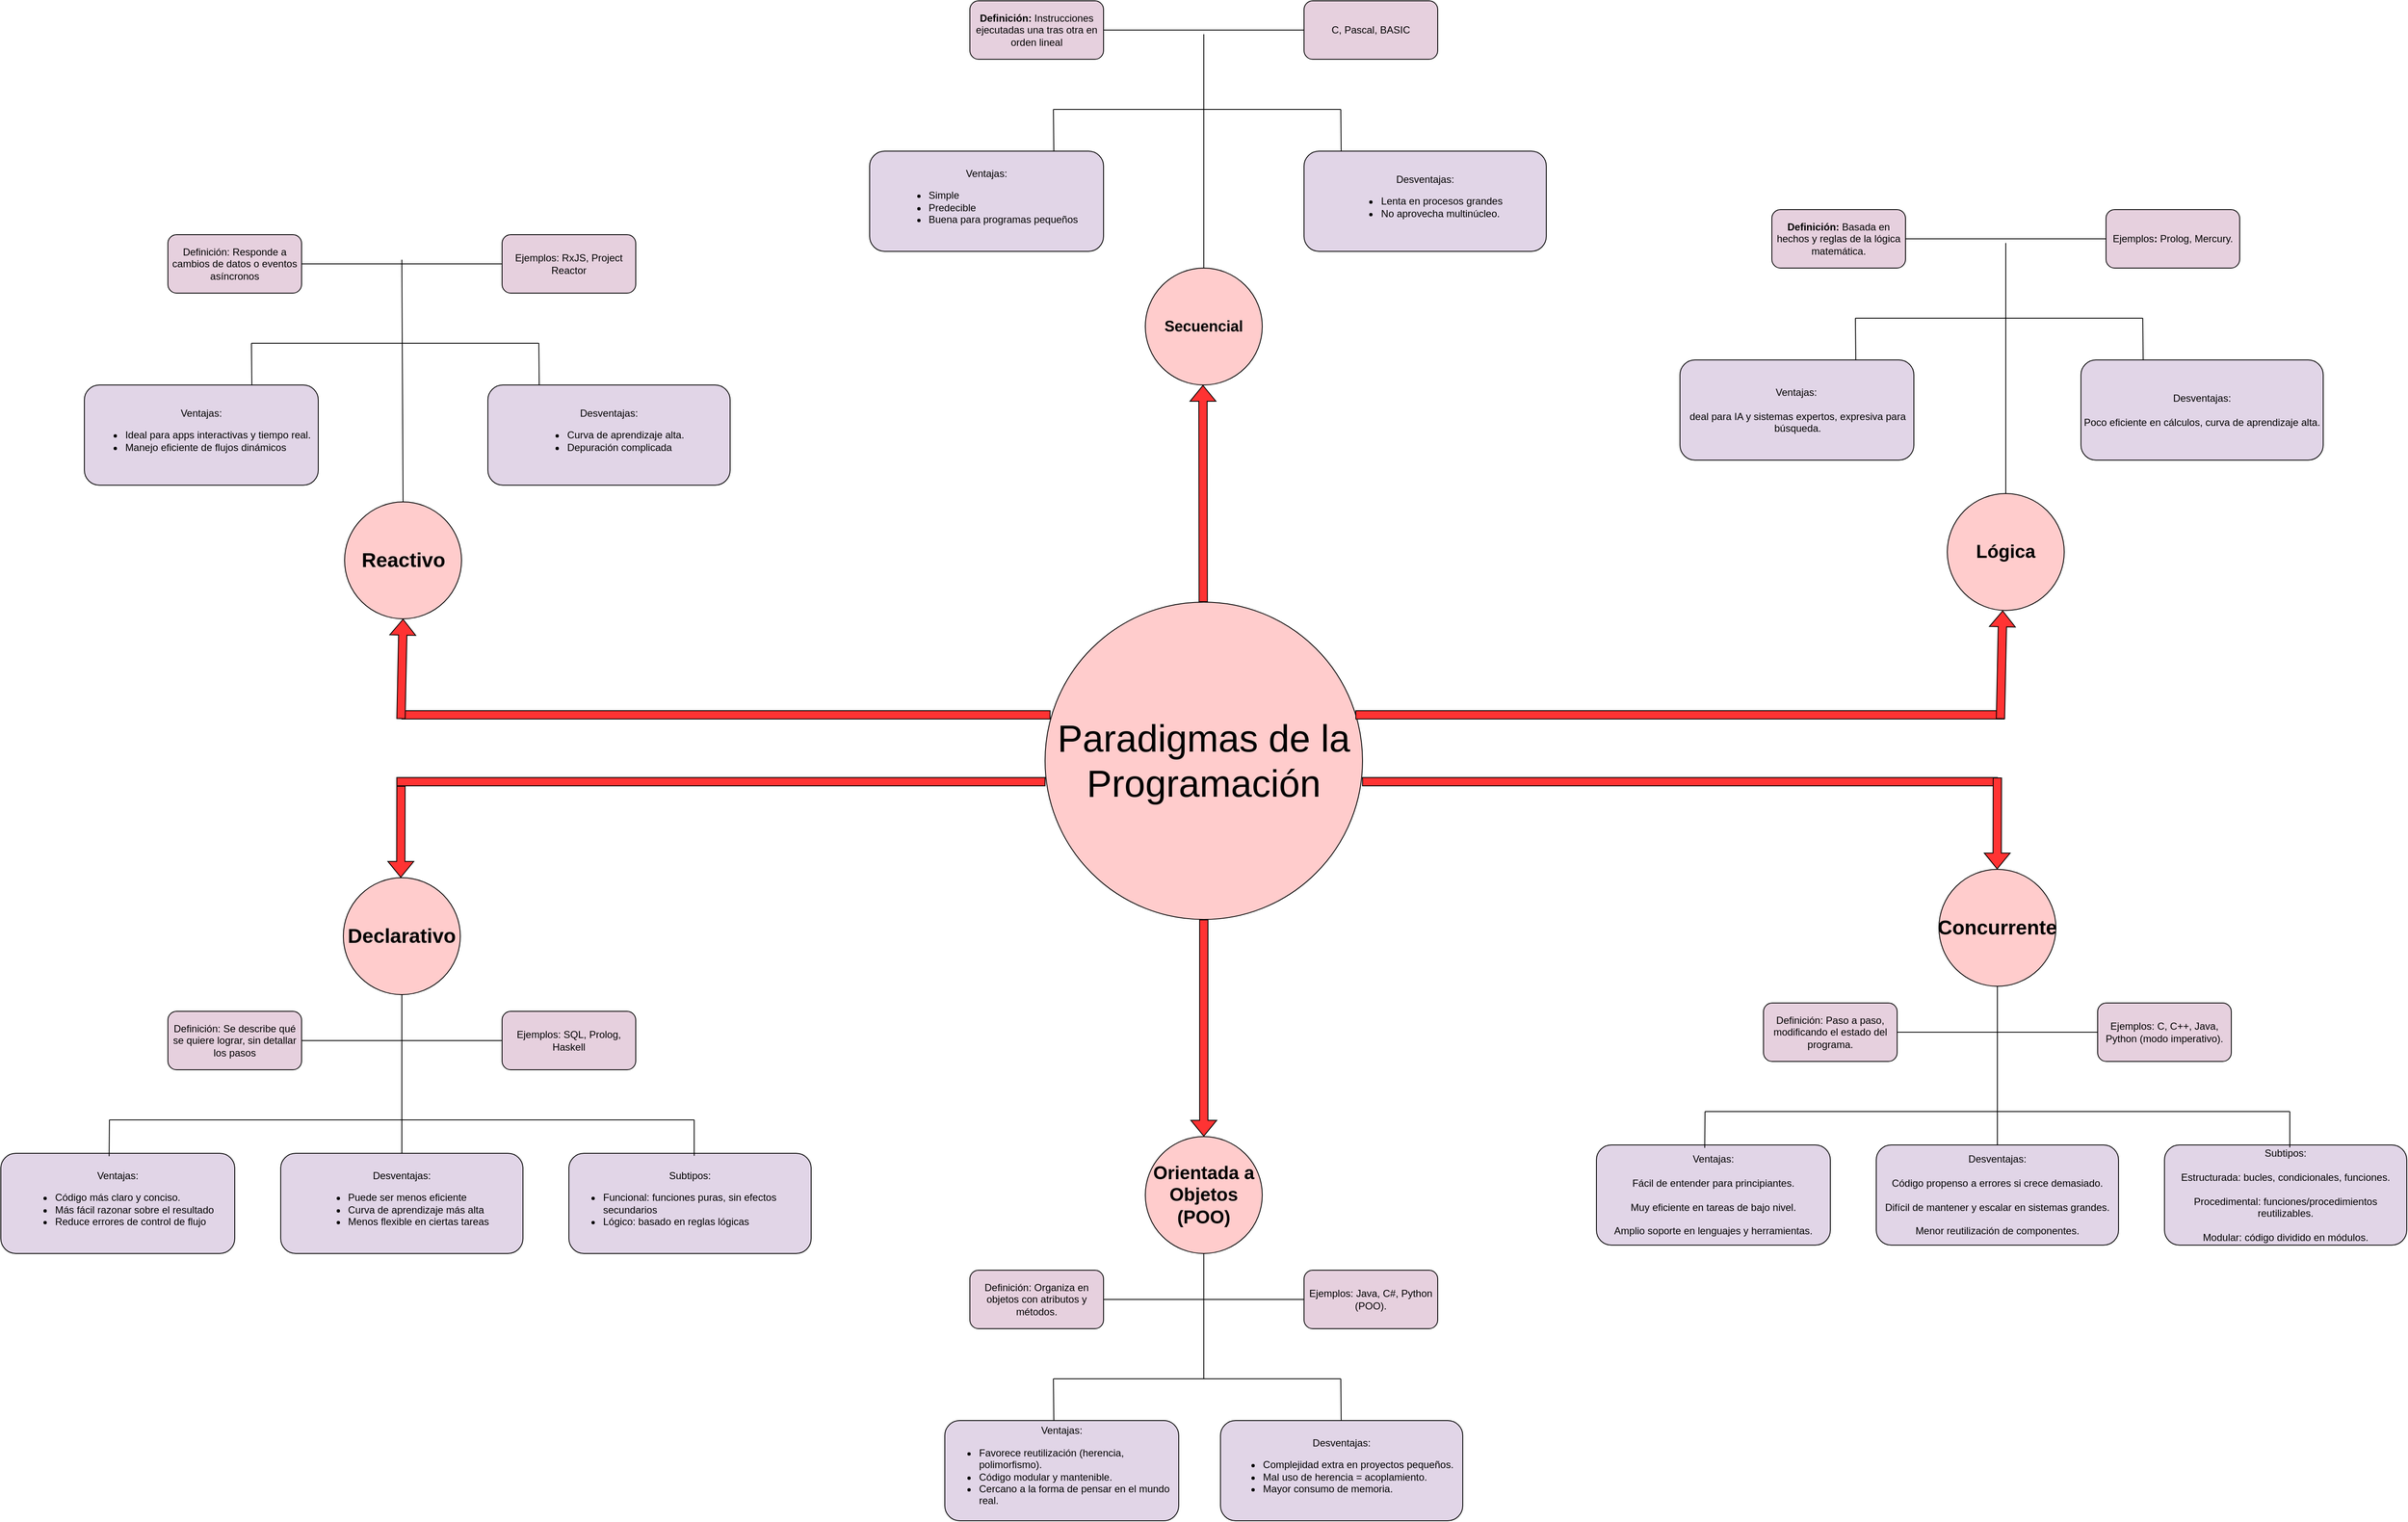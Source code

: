 <mxfile version="28.1.1">
  <diagram name="Página-1" id="tQN3K0fjcN7LDT4bnmvT">
    <mxGraphModel dx="4747" dy="2594" grid="1" gridSize="10" guides="1" tooltips="1" connect="1" arrows="1" fold="1" page="1" pageScale="1" pageWidth="827" pageHeight="1169" math="0" shadow="0">
      <root>
        <mxCell id="0" />
        <mxCell id="1" style="" parent="0" />
        <mxCell id="6TMwM8I6Ds__LiO6crbM-2" value="Definición: Paso a paso, modificando el estado del programa." style="rounded=1;whiteSpace=wrap;html=1;fillColor=#E6D0DE;" parent="1" vertex="1">
          <mxGeometry x="670" y="260" width="160" height="70" as="geometry" />
        </mxCell>
        <mxCell id="6TMwM8I6Ds__LiO6crbM-5" value="Ventajas:&lt;br data-end=&quot;310&quot; data-start=&quot;307&quot;&gt;&lt;br/&gt;Fácil de entender para principiantes.&lt;br data-end=&quot;350&quot; data-start=&quot;347&quot;&gt;&lt;br/&gt;Muy eficiente en tareas de bajo nivel.&lt;br data-end=&quot;391&quot; data-start=&quot;388&quot;&gt;&lt;br/&gt;Amplio soporte en lenguajes y herramientas." style="rounded=1;whiteSpace=wrap;html=1;fillColor=#E1D5E7;" parent="1" vertex="1">
          <mxGeometry x="470" y="430" width="280" height="120" as="geometry" />
        </mxCell>
        <mxCell id="6TMwM8I6Ds__LiO6crbM-6" value="Desventajas:&lt;br data-end=&quot;452&quot; data-start=&quot;449&quot;&gt;&lt;br/&gt;Código propenso a errores si crece demasiado.&lt;br data-end=&quot;500&quot; data-start=&quot;497&quot;&gt;&lt;br/&gt;Difícil de mantener y escalar en sistemas grandes.&lt;br data-end=&quot;553&quot; data-start=&quot;550&quot;&gt;&lt;br/&gt;Menor reutilización de componentes." style="rounded=1;whiteSpace=wrap;html=1;fillColor=#E1D5E7;" parent="1" vertex="1">
          <mxGeometry x="805" y="430" width="290" height="120" as="geometry" />
        </mxCell>
        <mxCell id="6TMwM8I6Ds__LiO6crbM-8" value="Subtipos:&lt;br data-end=&quot;603&quot; data-start=&quot;600&quot;&gt;&lt;br/&gt;Estructurada: bucles, condicionales, funciones.&lt;br data-end=&quot;653&quot; data-start=&quot;650&quot;&gt;&lt;br/&gt;Procedimental: funciones/procedimientos reutilizables.&lt;br data-end=&quot;710&quot; data-start=&quot;707&quot;&gt;&lt;br/&gt;Modular: código dividido en módulos." style="rounded=1;whiteSpace=wrap;html=1;fillColor=#E1D5E7;" parent="1" vertex="1">
          <mxGeometry x="1150" y="430" width="290" height="120" as="geometry" />
        </mxCell>
        <mxCell id="6TMwM8I6Ds__LiO6crbM-9" value="&lt;span style=&quot;font-size: 24px;&quot;&gt;&lt;b&gt;Concurrente&lt;/b&gt;&lt;/span&gt;" style="ellipse;whiteSpace=wrap;html=1;aspect=fixed;fillColor=#FFCCCC;" parent="1" vertex="1">
          <mxGeometry x="880" y="100" width="140" height="140" as="geometry" />
        </mxCell>
        <mxCell id="6TMwM8I6Ds__LiO6crbM-10" value="" style="endArrow=none;html=1;rounded=0;entryX=0.5;entryY=1;entryDx=0;entryDy=0;exitX=0.5;exitY=0;exitDx=0;exitDy=0;" parent="1" source="6TMwM8I6Ds__LiO6crbM-6" target="6TMwM8I6Ds__LiO6crbM-9" edge="1">
          <mxGeometry width="50" height="50" relative="1" as="geometry">
            <mxPoint x="980" y="350" as="sourcePoint" />
            <mxPoint x="1030" y="300" as="targetPoint" />
          </mxGeometry>
        </mxCell>
        <mxCell id="6TMwM8I6Ds__LiO6crbM-12" value="Ejemplos: C, C++, Java, Python (modo imperativo)." style="rounded=1;whiteSpace=wrap;html=1;fillColor=#E6D0DE;" parent="1" vertex="1">
          <mxGeometry x="1070" y="260" width="160" height="70" as="geometry" />
        </mxCell>
        <mxCell id="6TMwM8I6Ds__LiO6crbM-13" value="" style="endArrow=none;html=1;rounded=0;exitX=1;exitY=0.5;exitDx=0;exitDy=0;entryX=0;entryY=0.5;entryDx=0;entryDy=0;" parent="1" source="6TMwM8I6Ds__LiO6crbM-2" target="6TMwM8I6Ds__LiO6crbM-12" edge="1">
          <mxGeometry width="50" height="50" relative="1" as="geometry">
            <mxPoint x="1050" y="310" as="sourcePoint" />
            <mxPoint x="1100" y="260" as="targetPoint" />
          </mxGeometry>
        </mxCell>
        <mxCell id="6TMwM8I6Ds__LiO6crbM-14" value="" style="endArrow=none;html=1;rounded=0;" parent="1" edge="1">
          <mxGeometry width="50" height="50" relative="1" as="geometry">
            <mxPoint x="600" y="390" as="sourcePoint" />
            <mxPoint x="1300" y="390" as="targetPoint" />
          </mxGeometry>
        </mxCell>
        <mxCell id="6TMwM8I6Ds__LiO6crbM-15" value="" style="endArrow=none;html=1;rounded=0;exitX=0.463;exitY=0.029;exitDx=0;exitDy=0;exitPerimeter=0;" parent="1" source="6TMwM8I6Ds__LiO6crbM-5" edge="1">
          <mxGeometry width="50" height="50" relative="1" as="geometry">
            <mxPoint x="1090" y="480" as="sourcePoint" />
            <mxPoint x="600" y="390" as="targetPoint" />
          </mxGeometry>
        </mxCell>
        <mxCell id="6TMwM8I6Ds__LiO6crbM-16" value="" style="endArrow=none;html=1;rounded=0;exitX=0.463;exitY=0.029;exitDx=0;exitDy=0;exitPerimeter=0;" parent="1" edge="1">
          <mxGeometry width="50" height="50" relative="1" as="geometry">
            <mxPoint x="1300" y="433" as="sourcePoint" />
            <mxPoint x="1300" y="390" as="targetPoint" />
          </mxGeometry>
        </mxCell>
        <mxCell id="6TMwM8I6Ds__LiO6crbM-17" value="Definición: Se describe qué se quiere lograr, sin detallar los pasos" style="rounded=1;whiteSpace=wrap;html=1;fillColor=#E6D0DE;" parent="1" vertex="1">
          <mxGeometry x="-1240" y="270" width="160" height="70" as="geometry" />
        </mxCell>
        <mxCell id="6TMwM8I6Ds__LiO6crbM-18" value="Ventajas:&lt;br data-end=&quot;882&quot; data-start=&quot;879&quot;&gt;&lt;ul&gt;&lt;li style=&quot;text-align: left;&quot;&gt;Código más claro y conciso.&lt;/li&gt;&lt;li style=&quot;text-align: left;&quot;&gt;Más fácil razonar sobre el resultado&lt;/li&gt;&lt;li style=&quot;text-align: left;&quot;&gt;Reduce errores de control de flujo&lt;/li&gt;&lt;/ul&gt;" style="rounded=1;whiteSpace=wrap;html=1;fillColor=#E1D5E7;" parent="1" vertex="1">
          <mxGeometry x="-1440" y="440" width="280" height="120" as="geometry" />
        </mxCell>
        <mxCell id="6TMwM8I6Ds__LiO6crbM-19" value="Desventajas:&lt;br&gt;&lt;div style=&quot;text-align: left;&quot;&gt;&lt;ul&gt;&lt;li&gt;&lt;span style=&quot;background-color: transparent; color: light-dark(rgb(0, 0, 0), rgb(255, 255, 255));&quot;&gt;Puede ser menos eficiente&lt;/span&gt;&lt;/li&gt;&lt;li&gt;&lt;span style=&quot;background-color: transparent; color: light-dark(rgb(0, 0, 0), rgb(255, 255, 255));&quot;&gt;Curva de aprendizaje más alta&lt;/span&gt;&lt;/li&gt;&lt;li&gt;&lt;span style=&quot;background-color: transparent; color: light-dark(rgb(0, 0, 0), rgb(255, 255, 255));&quot;&gt;Menos flexible en ciertas tareas&lt;/span&gt;&lt;/li&gt;&lt;/ul&gt;&lt;/div&gt;" style="rounded=1;whiteSpace=wrap;html=1;fillColor=#E1D5E7;" parent="1" vertex="1">
          <mxGeometry x="-1105" y="440" width="290" height="120" as="geometry" />
        </mxCell>
        <mxCell id="6TMwM8I6Ds__LiO6crbM-20" value="Subtipos:&lt;br&gt;&lt;div style=&quot;text-align: left;&quot;&gt;&lt;ul&gt;&lt;li&gt;&lt;span style=&quot;background-color: transparent; color: light-dark(rgb(0, 0, 0), rgb(255, 255, 255));&quot;&gt;Funcional: funciones puras, sin efectos secundarios&lt;/span&gt;&lt;/li&gt;&lt;li&gt;&lt;span style=&quot;background-color: transparent; color: light-dark(rgb(0, 0, 0), rgb(255, 255, 255));&quot;&gt;Lógico: basado en reglas lógicas&lt;/span&gt;&lt;/li&gt;&lt;/ul&gt;&lt;/div&gt;" style="rounded=1;whiteSpace=wrap;html=1;fillColor=#E1D5E7;" parent="1" vertex="1">
          <mxGeometry x="-760" y="440" width="290" height="120" as="geometry" />
        </mxCell>
        <mxCell id="6TMwM8I6Ds__LiO6crbM-21" value="&lt;font style=&quot;font-size: 24px;&quot;&gt;&lt;b&gt;Declarativo&lt;/b&gt;&lt;/font&gt;" style="ellipse;whiteSpace=wrap;html=1;aspect=fixed;fillColor=#FFCCCC;" parent="1" vertex="1">
          <mxGeometry x="-1030" y="110" width="140" height="140" as="geometry" />
        </mxCell>
        <mxCell id="6TMwM8I6Ds__LiO6crbM-22" value="" style="endArrow=none;html=1;rounded=0;entryX=0.5;entryY=1;entryDx=0;entryDy=0;exitX=0.5;exitY=0;exitDx=0;exitDy=0;" parent="1" source="6TMwM8I6Ds__LiO6crbM-19" target="6TMwM8I6Ds__LiO6crbM-21" edge="1">
          <mxGeometry width="50" height="50" relative="1" as="geometry">
            <mxPoint x="-930" y="360" as="sourcePoint" />
            <mxPoint x="-880" y="310" as="targetPoint" />
          </mxGeometry>
        </mxCell>
        <mxCell id="6TMwM8I6Ds__LiO6crbM-23" value="Ejemplos: SQL, Prolog, Haskell" style="rounded=1;whiteSpace=wrap;html=1;fillColor=#E6D0DE;" parent="1" vertex="1">
          <mxGeometry x="-840" y="270" width="160" height="70" as="geometry" />
        </mxCell>
        <mxCell id="6TMwM8I6Ds__LiO6crbM-24" value="" style="endArrow=none;html=1;rounded=0;exitX=1;exitY=0.5;exitDx=0;exitDy=0;entryX=0;entryY=0.5;entryDx=0;entryDy=0;" parent="1" source="6TMwM8I6Ds__LiO6crbM-17" target="6TMwM8I6Ds__LiO6crbM-23" edge="1">
          <mxGeometry width="50" height="50" relative="1" as="geometry">
            <mxPoint x="-860" y="320" as="sourcePoint" />
            <mxPoint x="-810" y="270" as="targetPoint" />
          </mxGeometry>
        </mxCell>
        <mxCell id="6TMwM8I6Ds__LiO6crbM-25" value="" style="endArrow=none;html=1;rounded=0;" parent="1" edge="1">
          <mxGeometry width="50" height="50" relative="1" as="geometry">
            <mxPoint x="-1310" y="400" as="sourcePoint" />
            <mxPoint x="-610" y="400" as="targetPoint" />
          </mxGeometry>
        </mxCell>
        <mxCell id="6TMwM8I6Ds__LiO6crbM-26" value="" style="endArrow=none;html=1;rounded=0;exitX=0.463;exitY=0.029;exitDx=0;exitDy=0;exitPerimeter=0;" parent="1" source="6TMwM8I6Ds__LiO6crbM-18" edge="1">
          <mxGeometry width="50" height="50" relative="1" as="geometry">
            <mxPoint x="-820" y="490" as="sourcePoint" />
            <mxPoint x="-1310" y="400" as="targetPoint" />
          </mxGeometry>
        </mxCell>
        <mxCell id="6TMwM8I6Ds__LiO6crbM-27" value="" style="endArrow=none;html=1;rounded=0;exitX=0.463;exitY=0.029;exitDx=0;exitDy=0;exitPerimeter=0;" parent="1" edge="1">
          <mxGeometry width="50" height="50" relative="1" as="geometry">
            <mxPoint x="-610" y="443" as="sourcePoint" />
            <mxPoint x="-610" y="400" as="targetPoint" />
          </mxGeometry>
        </mxCell>
        <mxCell id="6TMwM8I6Ds__LiO6crbM-28" value="Definición: Organiza en objetos con atributos y métodos." style="rounded=1;whiteSpace=wrap;html=1;fillColor=#E6D0DE;" parent="1" vertex="1">
          <mxGeometry x="-280" y="580" width="160" height="70" as="geometry" />
        </mxCell>
        <mxCell id="6TMwM8I6Ds__LiO6crbM-29" value="Ventajas:&lt;br&gt;&lt;div style=&quot;text-align: left;&quot;&gt;&lt;ul&gt;&lt;li&gt;&lt;span style=&quot;background-color: transparent; color: light-dark(rgb(0, 0, 0), rgb(255, 255, 255));&quot;&gt;Favorece reutilización (herencia, polimorfismo).&lt;/span&gt;&lt;/li&gt;&lt;li&gt;&lt;span style=&quot;background-color: transparent; color: light-dark(rgb(0, 0, 0), rgb(255, 255, 255));&quot;&gt;Código modular y mantenible.&lt;/span&gt;&lt;/li&gt;&lt;li&gt;&lt;span style=&quot;background-color: transparent; color: light-dark(rgb(0, 0, 0), rgb(255, 255, 255));&quot;&gt;Cercano a la forma de pensar en el mundo real.&lt;/span&gt;&lt;/li&gt;&lt;/ul&gt;&lt;/div&gt;" style="rounded=1;whiteSpace=wrap;html=1;fillColor=#E1D5E7;" parent="1" vertex="1">
          <mxGeometry x="-310" y="760" width="280" height="120" as="geometry" />
        </mxCell>
        <mxCell id="6TMwM8I6Ds__LiO6crbM-31" value="Desventajas:&lt;br&gt;&lt;div style=&quot;text-align: left;&quot;&gt;&lt;ul&gt;&lt;li&gt;&lt;span style=&quot;background-color: transparent; color: light-dark(rgb(0, 0, 0), rgb(255, 255, 255));&quot;&gt;Complejidad extra en proyectos pequeños.&lt;/span&gt;&lt;/li&gt;&lt;li&gt;&lt;span style=&quot;background-color: transparent; color: light-dark(rgb(0, 0, 0), rgb(255, 255, 255));&quot;&gt;Mal uso de herencia = acoplamiento.&lt;/span&gt;&lt;/li&gt;&lt;li&gt;&lt;span style=&quot;background-color: transparent; color: light-dark(rgb(0, 0, 0), rgb(255, 255, 255));&quot;&gt;Mayor consumo de memoria.&lt;/span&gt;&lt;/li&gt;&lt;/ul&gt;&lt;/div&gt;" style="rounded=1;whiteSpace=wrap;html=1;fillColor=#E1D5E7;" parent="1" vertex="1">
          <mxGeometry x="20" y="760" width="290" height="120" as="geometry" />
        </mxCell>
        <mxCell id="6TMwM8I6Ds__LiO6crbM-32" value="&lt;b&gt;&lt;font style=&quot;font-size: 22px;&quot;&gt;Orientada a Objetos (POO)&lt;/font&gt;&lt;/b&gt;" style="ellipse;whiteSpace=wrap;html=1;aspect=fixed;fillColor=#FFCCCC;" parent="1" vertex="1">
          <mxGeometry x="-70" y="420" width="140" height="140" as="geometry" />
        </mxCell>
        <mxCell id="6TMwM8I6Ds__LiO6crbM-33" value="" style="endArrow=none;html=1;rounded=0;entryX=0.5;entryY=1;entryDx=0;entryDy=0;" parent="1" target="6TMwM8I6Ds__LiO6crbM-32" edge="1">
          <mxGeometry width="50" height="50" relative="1" as="geometry">
            <mxPoint y="710" as="sourcePoint" />
            <mxPoint x="80" y="620" as="targetPoint" />
          </mxGeometry>
        </mxCell>
        <mxCell id="6TMwM8I6Ds__LiO6crbM-34" value="Ejemplos: Java, C#, Python (POO)." style="rounded=1;whiteSpace=wrap;html=1;fillColor=#E6D0DE;" parent="1" vertex="1">
          <mxGeometry x="120" y="580" width="160" height="70" as="geometry" />
        </mxCell>
        <mxCell id="6TMwM8I6Ds__LiO6crbM-35" value="" style="endArrow=none;html=1;rounded=0;exitX=1;exitY=0.5;exitDx=0;exitDy=0;entryX=0;entryY=0.5;entryDx=0;entryDy=0;" parent="1" source="6TMwM8I6Ds__LiO6crbM-28" target="6TMwM8I6Ds__LiO6crbM-34" edge="1">
          <mxGeometry width="50" height="50" relative="1" as="geometry">
            <mxPoint x="100" y="630" as="sourcePoint" />
            <mxPoint x="150" y="580" as="targetPoint" />
          </mxGeometry>
        </mxCell>
        <mxCell id="6TMwM8I6Ds__LiO6crbM-36" value="" style="endArrow=none;html=1;rounded=0;" parent="1" edge="1">
          <mxGeometry width="50" height="50" relative="1" as="geometry">
            <mxPoint x="-180" y="710" as="sourcePoint" />
            <mxPoint x="164" y="710" as="targetPoint" />
          </mxGeometry>
        </mxCell>
        <mxCell id="6TMwM8I6Ds__LiO6crbM-38" value="" style="endArrow=none;html=1;rounded=0;exitX=0.463;exitY=0.029;exitDx=0;exitDy=0;exitPerimeter=0;" parent="1" edge="1">
          <mxGeometry width="50" height="50" relative="1" as="geometry">
            <mxPoint x="164.47" y="760" as="sourcePoint" />
            <mxPoint x="164" y="710" as="targetPoint" />
          </mxGeometry>
        </mxCell>
        <mxCell id="6TMwM8I6Ds__LiO6crbM-39" value="" style="endArrow=none;html=1;rounded=0;exitX=0.463;exitY=0.029;exitDx=0;exitDy=0;exitPerimeter=0;" parent="1" edge="1">
          <mxGeometry width="50" height="50" relative="1" as="geometry">
            <mxPoint x="-179.53" y="760" as="sourcePoint" />
            <mxPoint x="-180" y="710" as="targetPoint" />
          </mxGeometry>
        </mxCell>
        <mxCell id="6TMwM8I6Ds__LiO6crbM-40" value="Definición: Responde a cambios de datos o eventos asíncronos" style="rounded=1;whiteSpace=wrap;html=1;fillColor=#E6D0DE;" parent="1" vertex="1">
          <mxGeometry x="-1240" y="-660" width="160" height="70" as="geometry" />
        </mxCell>
        <mxCell id="6TMwM8I6Ds__LiO6crbM-41" value="Ventajas:&lt;br&gt;&lt;div style=&quot;text-align: left;&quot;&gt;&lt;ul&gt;&lt;li&gt;&lt;span style=&quot;background-color: transparent; color: light-dark(rgb(0, 0, 0), rgb(255, 255, 255));&quot;&gt;Ideal para apps interactivas y tiempo real.&lt;/span&gt;&lt;/li&gt;&lt;li&gt;&lt;span style=&quot;background-color: transparent; color: light-dark(rgb(0, 0, 0), rgb(255, 255, 255));&quot;&gt;Manejo eficiente de flujos dinámicos&lt;/span&gt;&lt;/li&gt;&lt;/ul&gt;&lt;/div&gt;" style="rounded=1;whiteSpace=wrap;html=1;fillColor=#E1D5E7;" parent="1" vertex="1">
          <mxGeometry x="-1340" y="-480" width="280" height="120" as="geometry" />
        </mxCell>
        <mxCell id="6TMwM8I6Ds__LiO6crbM-42" value="Desventajas:&lt;br&gt;&lt;div style=&quot;text-align: left;&quot;&gt;&lt;ul&gt;&lt;li&gt;&lt;span style=&quot;background-color: transparent; color: light-dark(rgb(0, 0, 0), rgb(255, 255, 255));&quot;&gt;Curva de aprendizaje alta.&lt;/span&gt;&lt;/li&gt;&lt;li&gt;&lt;span style=&quot;background-color: transparent; color: light-dark(rgb(0, 0, 0), rgb(255, 255, 255));&quot;&gt;Depuración complicada&lt;/span&gt;&lt;/li&gt;&lt;/ul&gt;&lt;/div&gt;" style="rounded=1;whiteSpace=wrap;html=1;fillColor=#E1D5E7;" parent="1" vertex="1">
          <mxGeometry x="-857" y="-480" width="290" height="120" as="geometry" />
        </mxCell>
        <mxCell id="6TMwM8I6Ds__LiO6crbM-43" value="&lt;font style=&quot;font-size: 24px;&quot;&gt;&lt;b&gt;Reactivo&lt;/b&gt;&lt;/font&gt;" style="ellipse;whiteSpace=wrap;html=1;aspect=fixed;fillColor=#FFCCCC;" parent="1" vertex="1">
          <mxGeometry x="-1028.5" y="-340" width="140" height="140" as="geometry" />
        </mxCell>
        <mxCell id="6TMwM8I6Ds__LiO6crbM-45" value="Ejemplos: RxJS, Project Reactor" style="rounded=1;whiteSpace=wrap;html=1;fillColor=#E6D0DE;" parent="1" vertex="1">
          <mxGeometry x="-840" y="-660" width="160" height="70" as="geometry" />
        </mxCell>
        <mxCell id="6TMwM8I6Ds__LiO6crbM-46" value="" style="endArrow=none;html=1;rounded=0;exitX=1;exitY=0.5;exitDx=0;exitDy=0;entryX=0;entryY=0.5;entryDx=0;entryDy=0;" parent="1" source="6TMwM8I6Ds__LiO6crbM-40" target="6TMwM8I6Ds__LiO6crbM-45" edge="1">
          <mxGeometry width="50" height="50" relative="1" as="geometry">
            <mxPoint x="-860" y="-610" as="sourcePoint" />
            <mxPoint x="-810" y="-660" as="targetPoint" />
          </mxGeometry>
        </mxCell>
        <mxCell id="6TMwM8I6Ds__LiO6crbM-47" value="" style="endArrow=none;html=1;rounded=0;" parent="1" edge="1">
          <mxGeometry width="50" height="50" relative="1" as="geometry">
            <mxPoint x="-1140" y="-530" as="sourcePoint" />
            <mxPoint x="-796" y="-530" as="targetPoint" />
          </mxGeometry>
        </mxCell>
        <mxCell id="6TMwM8I6Ds__LiO6crbM-48" value="" style="endArrow=none;html=1;rounded=0;exitX=0.463;exitY=0.029;exitDx=0;exitDy=0;exitPerimeter=0;" parent="1" edge="1">
          <mxGeometry width="50" height="50" relative="1" as="geometry">
            <mxPoint x="-795.53" y="-480" as="sourcePoint" />
            <mxPoint x="-796" y="-530" as="targetPoint" />
          </mxGeometry>
        </mxCell>
        <mxCell id="6TMwM8I6Ds__LiO6crbM-49" value="" style="endArrow=none;html=1;rounded=0;exitX=0.463;exitY=0.029;exitDx=0;exitDy=0;exitPerimeter=0;" parent="1" edge="1">
          <mxGeometry width="50" height="50" relative="1" as="geometry">
            <mxPoint x="-1139.53" y="-480" as="sourcePoint" />
            <mxPoint x="-1140" y="-530" as="targetPoint" />
          </mxGeometry>
        </mxCell>
        <mxCell id="6TMwM8I6Ds__LiO6crbM-50" value="&lt;strong data-end=&quot;1249&quot; data-start=&quot;1234&quot;&gt;Definición:&lt;/strong&gt; Basada en hechos y reglas de la lógica matemática." style="rounded=1;whiteSpace=wrap;html=1;fillColor=#E6D0DE;" parent="1" vertex="1">
          <mxGeometry x="680" y="-690" width="160" height="70" as="geometry" />
        </mxCell>
        <mxCell id="6TMwM8I6Ds__LiO6crbM-51" value="&lt;div style=&quot;text-align: center;&quot;&gt;Ventajas:&amp;nbsp;&lt;/div&gt;&lt;div style=&quot;text-align: center;&quot;&gt;&lt;br&gt;&lt;/div&gt;&lt;div style=&quot;text-align: center;&quot;&gt;deal para IA y sistemas expertos, expresiva para búsqueda.&lt;/div&gt;" style="rounded=1;whiteSpace=wrap;html=1;fillColor=#E1D5E7;align=left;" parent="1" vertex="1">
          <mxGeometry x="570" y="-510" width="280" height="120" as="geometry" />
        </mxCell>
        <mxCell id="6TMwM8I6Ds__LiO6crbM-52" value="Desventajas:&lt;div&gt;&lt;br&gt;&lt;div&gt;Poco eficiente en cálculos, curva de aprendizaje alta.&lt;/div&gt;&lt;/div&gt;" style="rounded=1;whiteSpace=wrap;html=1;fillColor=#E1D5E7;" parent="1" vertex="1">
          <mxGeometry x="1050" y="-510" width="290" height="120" as="geometry" />
        </mxCell>
        <mxCell id="6TMwM8I6Ds__LiO6crbM-53" value="&lt;span style=&quot;font-size: 22px;&quot;&gt;&lt;b&gt;Lógica&lt;/b&gt;&lt;/span&gt;" style="ellipse;whiteSpace=wrap;html=1;aspect=fixed;fillColor=#FFCCCC;" parent="1" vertex="1">
          <mxGeometry x="890" y="-350" width="140" height="140" as="geometry" />
        </mxCell>
        <mxCell id="6TMwM8I6Ds__LiO6crbM-55" value="&lt;span data-end=&quot;2838&quot; data-start=&quot;2825&quot;&gt;Ejemplos&lt;/span&gt;&lt;strong data-end=&quot;2838&quot; data-start=&quot;2825&quot;&gt;:&lt;/strong&gt; Prolog, Mercury." style="rounded=1;whiteSpace=wrap;html=1;fillColor=#E6D0DE;" parent="1" vertex="1">
          <mxGeometry x="1080" y="-690" width="160" height="70" as="geometry" />
        </mxCell>
        <mxCell id="6TMwM8I6Ds__LiO6crbM-56" value="" style="endArrow=none;html=1;rounded=0;exitX=1;exitY=0.5;exitDx=0;exitDy=0;entryX=0;entryY=0.5;entryDx=0;entryDy=0;" parent="1" source="6TMwM8I6Ds__LiO6crbM-50" target="6TMwM8I6Ds__LiO6crbM-55" edge="1">
          <mxGeometry width="50" height="50" relative="1" as="geometry">
            <mxPoint x="1060" y="-640" as="sourcePoint" />
            <mxPoint x="1110" y="-690" as="targetPoint" />
          </mxGeometry>
        </mxCell>
        <mxCell id="6TMwM8I6Ds__LiO6crbM-57" value="" style="endArrow=none;html=1;rounded=0;" parent="1" edge="1">
          <mxGeometry width="50" height="50" relative="1" as="geometry">
            <mxPoint x="780" y="-560" as="sourcePoint" />
            <mxPoint x="1124" y="-560" as="targetPoint" />
          </mxGeometry>
        </mxCell>
        <mxCell id="6TMwM8I6Ds__LiO6crbM-58" value="" style="endArrow=none;html=1;rounded=0;exitX=0.463;exitY=0.029;exitDx=0;exitDy=0;exitPerimeter=0;" parent="1" edge="1">
          <mxGeometry width="50" height="50" relative="1" as="geometry">
            <mxPoint x="1124.47" y="-510" as="sourcePoint" />
            <mxPoint x="1124" y="-560" as="targetPoint" />
          </mxGeometry>
        </mxCell>
        <mxCell id="6TMwM8I6Ds__LiO6crbM-59" value="" style="endArrow=none;html=1;rounded=0;exitX=0.463;exitY=0.029;exitDx=0;exitDy=0;exitPerimeter=0;" parent="1" edge="1">
          <mxGeometry width="50" height="50" relative="1" as="geometry">
            <mxPoint x="780.47" y="-510" as="sourcePoint" />
            <mxPoint x="780" y="-560" as="targetPoint" />
          </mxGeometry>
        </mxCell>
        <mxCell id="6TMwM8I6Ds__LiO6crbM-69" value="&lt;strong data-end=&quot;928&quot; data-start=&quot;913&quot;&gt;Definición:&lt;/strong&gt; Instrucciones ejecutadas una tras otra en orden lineal" style="rounded=1;whiteSpace=wrap;html=1;fillColor=#E6D0DE;" parent="1" vertex="1">
          <mxGeometry x="-280" y="-940" width="160" height="70" as="geometry" />
        </mxCell>
        <mxCell id="6TMwM8I6Ds__LiO6crbM-70" value="Ventajas:&lt;div&gt;&lt;div style=&quot;text-align: left;&quot;&gt;&lt;ul&gt;&lt;li&gt;&lt;span style=&quot;background-color: transparent; color: light-dark(rgb(0, 0, 0), rgb(255, 255, 255));&quot;&gt;Simple&lt;/span&gt;&lt;/li&gt;&lt;li&gt;Predecible&lt;/li&gt;&lt;li&gt;Buena para programas pequeños&lt;/li&gt;&lt;/ul&gt;&lt;/div&gt;&lt;/div&gt;" style="rounded=1;whiteSpace=wrap;html=1;fillColor=#E1D5E7;" parent="1" vertex="1">
          <mxGeometry x="-400" y="-760" width="280" height="120" as="geometry" />
        </mxCell>
        <mxCell id="6TMwM8I6Ds__LiO6crbM-71" value="Desventajas:&lt;br&gt;&lt;div style=&quot;text-align: left;&quot;&gt;&lt;ul&gt;&lt;li&gt;&lt;span style=&quot;background-color: transparent; color: light-dark(rgb(0, 0, 0), rgb(255, 255, 255));&quot;&gt;Lenta en procesos grandes&lt;/span&gt;&lt;/li&gt;&lt;li&gt;&lt;span style=&quot;background-color: transparent; color: light-dark(rgb(0, 0, 0), rgb(255, 255, 255));&quot;&gt;No aprovecha multinúcleo.&lt;/span&gt;&lt;/li&gt;&lt;/ul&gt;&lt;/div&gt;" style="rounded=1;whiteSpace=wrap;html=1;fillColor=#E1D5E7;" parent="1" vertex="1">
          <mxGeometry x="120" y="-760" width="290" height="120" as="geometry" />
        </mxCell>
        <mxCell id="6TMwM8I6Ds__LiO6crbM-72" value="&lt;font style=&quot;&quot;&gt;&lt;b style=&quot;font-size: 18px;&quot;&gt;Secuencial&lt;/b&gt;&lt;/font&gt;" style="ellipse;whiteSpace=wrap;html=1;aspect=fixed;fillColor=#FFCCCC;" parent="1" vertex="1">
          <mxGeometry x="-70" y="-620" width="140" height="140" as="geometry" />
        </mxCell>
        <mxCell id="6TMwM8I6Ds__LiO6crbM-74" value="C, Pascal, BASIC" style="rounded=1;whiteSpace=wrap;html=1;fillColor=#E6D0DE;" parent="1" vertex="1">
          <mxGeometry x="120" y="-940" width="160" height="70" as="geometry" />
        </mxCell>
        <mxCell id="6TMwM8I6Ds__LiO6crbM-75" value="" style="endArrow=none;html=1;rounded=0;exitX=1;exitY=0.5;exitDx=0;exitDy=0;entryX=0;entryY=0.5;entryDx=0;entryDy=0;" parent="1" source="6TMwM8I6Ds__LiO6crbM-69" target="6TMwM8I6Ds__LiO6crbM-74" edge="1">
          <mxGeometry width="50" height="50" relative="1" as="geometry">
            <mxPoint x="100" y="-890" as="sourcePoint" />
            <mxPoint x="150" y="-940" as="targetPoint" />
          </mxGeometry>
        </mxCell>
        <mxCell id="6TMwM8I6Ds__LiO6crbM-76" value="" style="endArrow=none;html=1;rounded=0;" parent="1" edge="1">
          <mxGeometry width="50" height="50" relative="1" as="geometry">
            <mxPoint x="-180" y="-810" as="sourcePoint" />
            <mxPoint x="164" y="-810" as="targetPoint" />
          </mxGeometry>
        </mxCell>
        <mxCell id="6TMwM8I6Ds__LiO6crbM-77" value="" style="endArrow=none;html=1;rounded=0;exitX=0.463;exitY=0.029;exitDx=0;exitDy=0;exitPerimeter=0;" parent="1" edge="1">
          <mxGeometry width="50" height="50" relative="1" as="geometry">
            <mxPoint x="164.47" y="-760" as="sourcePoint" />
            <mxPoint x="164" y="-810" as="targetPoint" />
          </mxGeometry>
        </mxCell>
        <mxCell id="6TMwM8I6Ds__LiO6crbM-78" value="" style="endArrow=none;html=1;rounded=0;exitX=0.463;exitY=0.029;exitDx=0;exitDy=0;exitPerimeter=0;" parent="1" edge="1">
          <mxGeometry width="50" height="50" relative="1" as="geometry">
            <mxPoint x="-179.53" y="-760" as="sourcePoint" />
            <mxPoint x="-180" y="-810" as="targetPoint" />
          </mxGeometry>
        </mxCell>
        <mxCell id="6TMwM8I6Ds__LiO6crbM-81" value="&lt;font style=&quot;font-size: 45px;&quot;&gt;Paradigmas de la Programación&lt;/font&gt;" style="ellipse;whiteSpace=wrap;html=1;aspect=fixed;fillColor=#FFCCCC;" parent="1" vertex="1">
          <mxGeometry x="-190" y="-220" width="380" height="380" as="geometry" />
        </mxCell>
        <mxCell id="6TMwM8I6Ds__LiO6crbM-84" value="" style="shape=flexArrow;endArrow=classic;html=1;rounded=0;exitX=0.5;exitY=1;exitDx=0;exitDy=0;entryX=0.5;entryY=0;entryDx=0;entryDy=0;fillColor=#FF3333;" parent="1" source="6TMwM8I6Ds__LiO6crbM-81" target="6TMwM8I6Ds__LiO6crbM-32" edge="1">
          <mxGeometry width="50" height="50" relative="1" as="geometry">
            <mxPoint x="50" y="300" as="sourcePoint" />
            <mxPoint x="130" y="220" as="targetPoint" />
            <Array as="points" />
          </mxGeometry>
        </mxCell>
        <mxCell id="6TMwM8I6Ds__LiO6crbM-89" value="" style="shape=flexArrow;endArrow=classic;html=1;rounded=0;entryX=0.5;entryY=0;entryDx=0;entryDy=0;fillColor=#FF3333;" parent="1" edge="1">
          <mxGeometry width="50" height="50" relative="1" as="geometry">
            <mxPoint x="-961" as="sourcePoint" />
            <mxPoint x="-961.25" y="110" as="targetPoint" />
            <Array as="points" />
          </mxGeometry>
        </mxCell>
        <mxCell id="6TMwM8I6Ds__LiO6crbM-90" value="" style="rounded=0;whiteSpace=wrap;html=1;fillColor=#FF3333;" parent="1" vertex="1">
          <mxGeometry x="-966" y="-10" width="776" height="10" as="geometry" />
        </mxCell>
        <mxCell id="6TMwM8I6Ds__LiO6crbM-91" value="" style="rounded=0;whiteSpace=wrap;html=1;fillColor=#FF3333;" parent="1" vertex="1">
          <mxGeometry x="190" y="-10" width="760" height="10" as="geometry" />
        </mxCell>
        <mxCell id="6TMwM8I6Ds__LiO6crbM-92" value="" style="shape=flexArrow;endArrow=classic;html=1;rounded=0;entryX=0.5;entryY=0;entryDx=0;entryDy=0;fillColor=#FF3333;" parent="1" edge="1">
          <mxGeometry width="50" height="50" relative="1" as="geometry">
            <mxPoint x="949.95" y="-10" as="sourcePoint" />
            <mxPoint x="949.7" y="100" as="targetPoint" />
            <Array as="points" />
          </mxGeometry>
        </mxCell>
        <mxCell id="6TMwM8I6Ds__LiO6crbM-93" value="" style="shape=flexArrow;endArrow=classic;html=1;rounded=0;exitX=0.5;exitY=1;exitDx=0;exitDy=0;fillColor=#FF3333;" parent="1" edge="1">
          <mxGeometry width="50" height="50" relative="1" as="geometry">
            <mxPoint x="-0.67" y="-220" as="sourcePoint" />
            <mxPoint x="-1" y="-480" as="targetPoint" />
            <Array as="points" />
          </mxGeometry>
        </mxCell>
        <mxCell id="6TMwM8I6Ds__LiO6crbM-94" value="" style="endArrow=none;html=1;rounded=0;entryX=0.5;entryY=0;entryDx=0;entryDy=0;" parent="1" target="6TMwM8I6Ds__LiO6crbM-72" edge="1">
          <mxGeometry width="50" height="50" relative="1" as="geometry">
            <mxPoint y="-900" as="sourcePoint" />
            <mxPoint x="220" y="-670" as="targetPoint" />
          </mxGeometry>
        </mxCell>
        <mxCell id="6TMwM8I6Ds__LiO6crbM-95" value="" style="endArrow=none;html=1;rounded=0;exitX=0.5;exitY=0;exitDx=0;exitDy=0;" parent="1" source="6TMwM8I6Ds__LiO6crbM-43" edge="1">
          <mxGeometry width="50" height="50" relative="1" as="geometry">
            <mxPoint x="-260" y="-190" as="sourcePoint" />
            <mxPoint x="-960" y="-630" as="targetPoint" />
          </mxGeometry>
        </mxCell>
        <mxCell id="6TMwM8I6Ds__LiO6crbM-96" value="" style="rounded=0;whiteSpace=wrap;html=1;fillColor=#FF3333;" parent="1" vertex="1">
          <mxGeometry x="-960" y="-90" width="776" height="10" as="geometry" />
        </mxCell>
        <mxCell id="6TMwM8I6Ds__LiO6crbM-97" value="" style="shape=flexArrow;endArrow=classic;html=1;rounded=0;entryX=0.5;entryY=1;entryDx=0;entryDy=0;fillColor=#FF3333;" parent="1" target="6TMwM8I6Ds__LiO6crbM-43" edge="1">
          <mxGeometry width="50" height="50" relative="1" as="geometry">
            <mxPoint x="-961" y="-80" as="sourcePoint" />
            <mxPoint x="-961.17" y="-190" as="targetPoint" />
            <Array as="points" />
          </mxGeometry>
        </mxCell>
        <mxCell id="6TMwM8I6Ds__LiO6crbM-100" value="" style="rounded=0;whiteSpace=wrap;html=1;fillColor=#FF3333;" parent="1" vertex="1">
          <mxGeometry x="182" y="-90" width="776" height="10" as="geometry" />
        </mxCell>
        <mxCell id="6TMwM8I6Ds__LiO6crbM-101" value="" style="shape=flexArrow;endArrow=classic;html=1;rounded=0;entryX=0.5;entryY=1;entryDx=0;entryDy=0;fillColor=#FF3333;" parent="1" edge="1">
          <mxGeometry width="50" height="50" relative="1" as="geometry">
            <mxPoint x="953.67" y="-80" as="sourcePoint" />
            <mxPoint x="956.34" y="-210" as="targetPoint" />
            <Array as="points" />
          </mxGeometry>
        </mxCell>
        <mxCell id="6TMwM8I6Ds__LiO6crbM-102" value="" style="endArrow=none;html=1;rounded=0;entryX=0.5;entryY=0;entryDx=0;entryDy=0;" parent="1" target="6TMwM8I6Ds__LiO6crbM-53" edge="1">
          <mxGeometry width="50" height="50" relative="1" as="geometry">
            <mxPoint x="960" y="-650" as="sourcePoint" />
            <mxPoint x="980" y="-280" as="targetPoint" />
          </mxGeometry>
        </mxCell>
      </root>
    </mxGraphModel>
  </diagram>
</mxfile>
